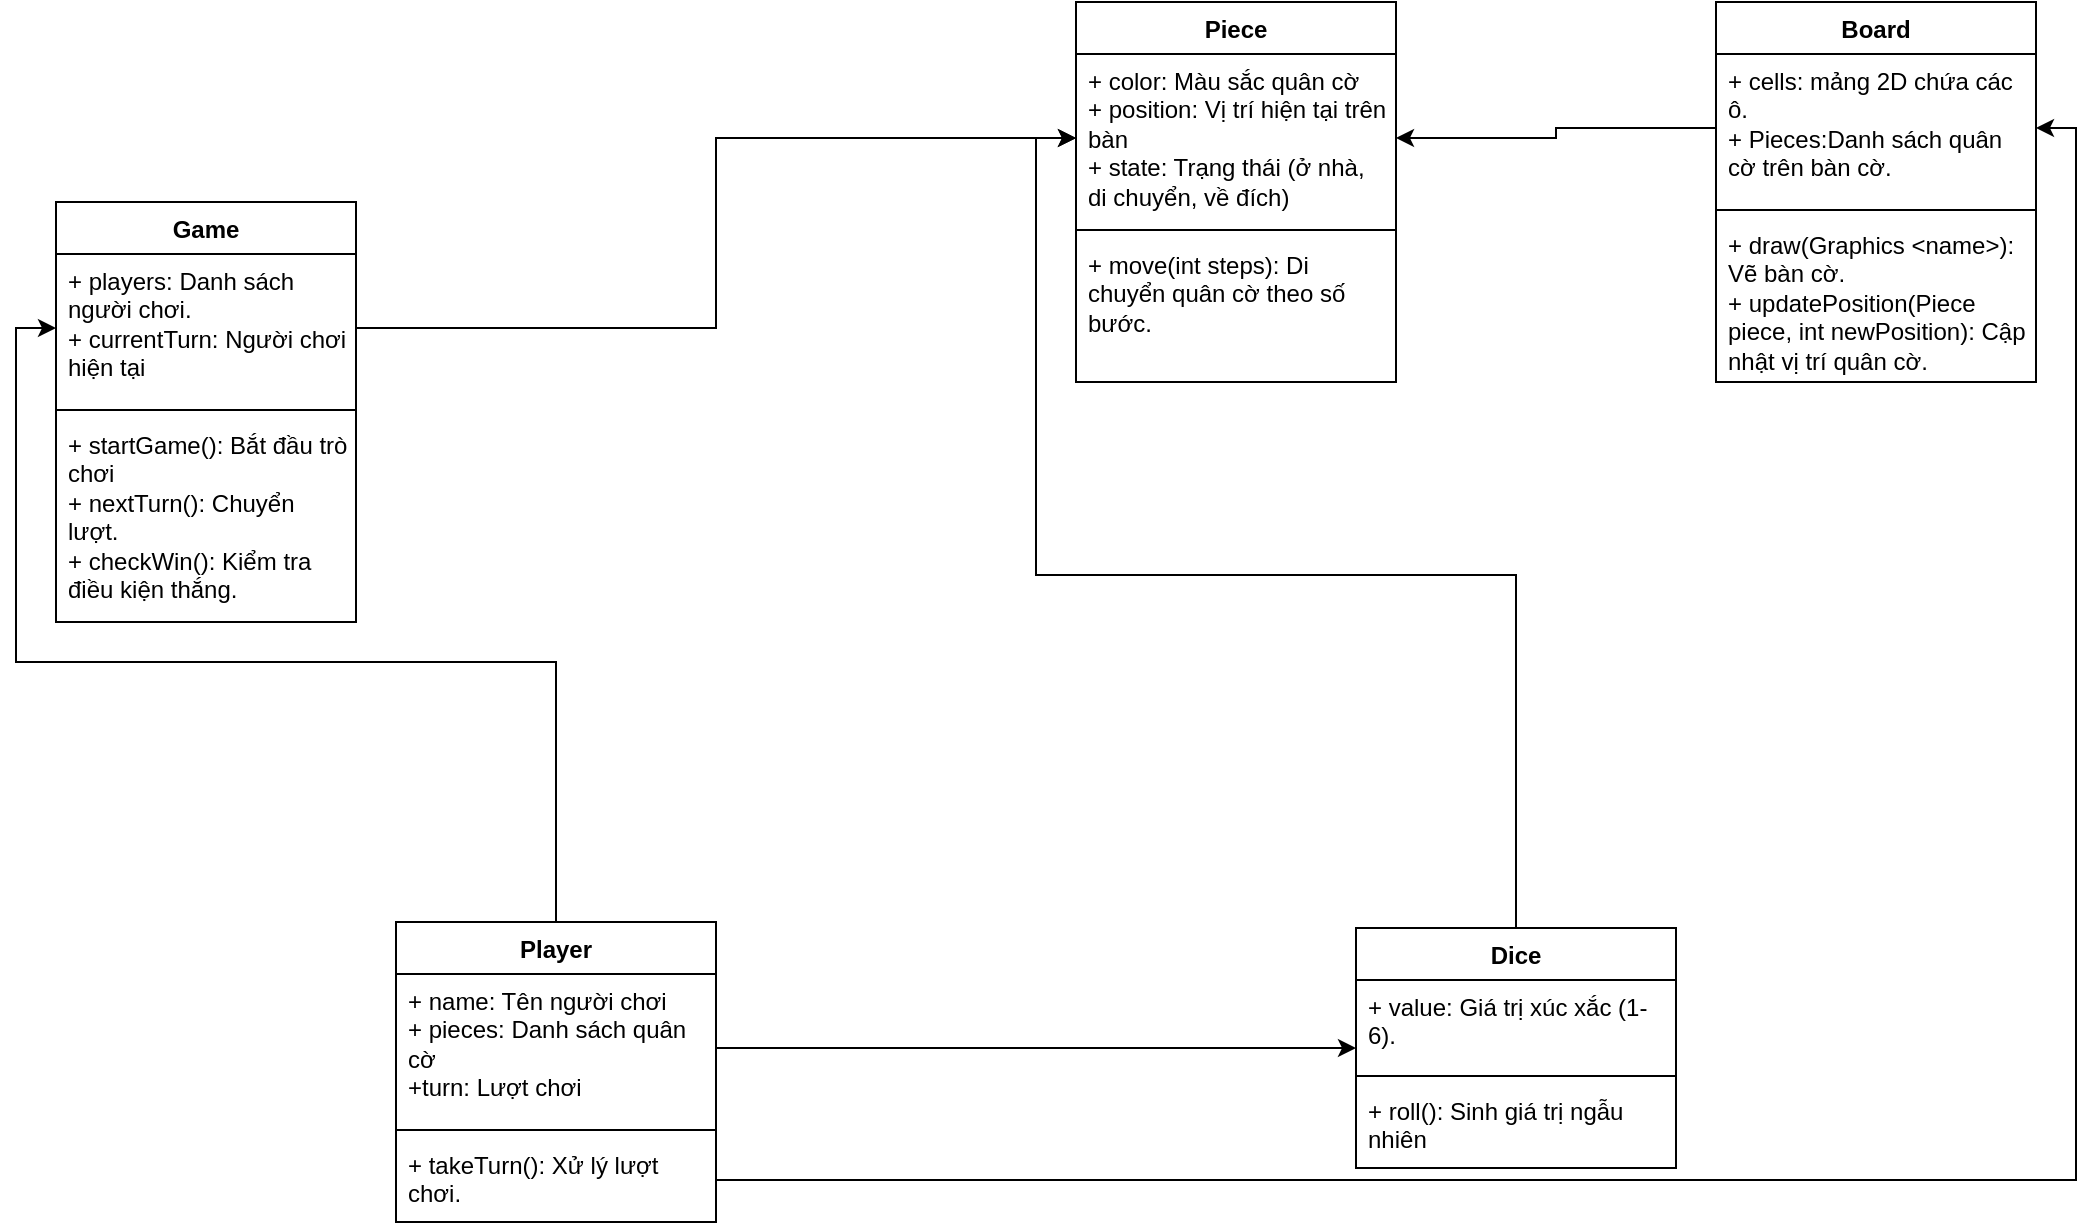<mxfile version="26.0.5">
  <diagram name="Trang-1" id="nM3GeSLZAt5k1y36EPF-">
    <mxGraphModel dx="1245" dy="768" grid="1" gridSize="10" guides="1" tooltips="1" connect="1" arrows="1" fold="1" page="1" pageScale="1" pageWidth="827" pageHeight="1169" math="0" shadow="0">
      <root>
        <mxCell id="0" />
        <mxCell id="1" parent="0" />
        <mxCell id="K7CtpThpVVTTBnfctwDa-1" value="Board" style="swimlane;fontStyle=1;align=center;verticalAlign=top;childLayout=stackLayout;horizontal=1;startSize=26;horizontalStack=0;resizeParent=1;resizeParentMax=0;resizeLast=0;collapsible=1;marginBottom=0;whiteSpace=wrap;html=1;" vertex="1" parent="1">
          <mxGeometry x="1020" y="80" width="160" height="190" as="geometry" />
        </mxCell>
        <mxCell id="K7CtpThpVVTTBnfctwDa-2" value="+ cells: mảng 2D chứa các ô.&lt;div&gt;+ Pieces:Danh sách quân cờ trên bàn cờ.&lt;/div&gt;" style="text;strokeColor=none;fillColor=none;align=left;verticalAlign=top;spacingLeft=4;spacingRight=4;overflow=hidden;rotatable=0;points=[[0,0.5],[1,0.5]];portConstraint=eastwest;whiteSpace=wrap;html=1;" vertex="1" parent="K7CtpThpVVTTBnfctwDa-1">
          <mxGeometry y="26" width="160" height="74" as="geometry" />
        </mxCell>
        <mxCell id="K7CtpThpVVTTBnfctwDa-3" value="" style="line;strokeWidth=1;fillColor=none;align=left;verticalAlign=middle;spacingTop=-1;spacingLeft=3;spacingRight=3;rotatable=0;labelPosition=right;points=[];portConstraint=eastwest;strokeColor=inherit;" vertex="1" parent="K7CtpThpVVTTBnfctwDa-1">
          <mxGeometry y="100" width="160" height="8" as="geometry" />
        </mxCell>
        <mxCell id="K7CtpThpVVTTBnfctwDa-4" value="+ draw(Graphics &amp;lt;name&amp;gt;): Vẽ bàn cờ.&lt;div&gt;+ updatePosition(Piece piece, int newPosition): Cập nhật vị trí quân cờ.&lt;/div&gt;" style="text;strokeColor=none;fillColor=none;align=left;verticalAlign=top;spacingLeft=4;spacingRight=4;overflow=hidden;rotatable=0;points=[[0,0.5],[1,0.5]];portConstraint=eastwest;whiteSpace=wrap;html=1;" vertex="1" parent="K7CtpThpVVTTBnfctwDa-1">
          <mxGeometry y="108" width="160" height="82" as="geometry" />
        </mxCell>
        <mxCell id="K7CtpThpVVTTBnfctwDa-5" value="Piece" style="swimlane;fontStyle=1;align=center;verticalAlign=top;childLayout=stackLayout;horizontal=1;startSize=26;horizontalStack=0;resizeParent=1;resizeParentMax=0;resizeLast=0;collapsible=1;marginBottom=0;whiteSpace=wrap;html=1;" vertex="1" parent="1">
          <mxGeometry x="700" y="80" width="160" height="190" as="geometry" />
        </mxCell>
        <mxCell id="K7CtpThpVVTTBnfctwDa-6" value="+ color: Màu sắc quân cờ&lt;div&gt;+ position: Vị trí hiện tại trên bàn&lt;/div&gt;&lt;div&gt;+ state: Trạng thái (ở nhà, di chuyển, về đích)&lt;/div&gt;" style="text;strokeColor=none;fillColor=none;align=left;verticalAlign=top;spacingLeft=4;spacingRight=4;overflow=hidden;rotatable=0;points=[[0,0.5],[1,0.5]];portConstraint=eastwest;whiteSpace=wrap;html=1;" vertex="1" parent="K7CtpThpVVTTBnfctwDa-5">
          <mxGeometry y="26" width="160" height="84" as="geometry" />
        </mxCell>
        <mxCell id="K7CtpThpVVTTBnfctwDa-7" value="" style="line;strokeWidth=1;fillColor=none;align=left;verticalAlign=middle;spacingTop=-1;spacingLeft=3;spacingRight=3;rotatable=0;labelPosition=right;points=[];portConstraint=eastwest;strokeColor=inherit;" vertex="1" parent="K7CtpThpVVTTBnfctwDa-5">
          <mxGeometry y="110" width="160" height="8" as="geometry" />
        </mxCell>
        <mxCell id="K7CtpThpVVTTBnfctwDa-8" value="+ move(int steps): Di chuyển quân cờ theo số bước." style="text;strokeColor=none;fillColor=none;align=left;verticalAlign=top;spacingLeft=4;spacingRight=4;overflow=hidden;rotatable=0;points=[[0,0.5],[1,0.5]];portConstraint=eastwest;whiteSpace=wrap;html=1;" vertex="1" parent="K7CtpThpVVTTBnfctwDa-5">
          <mxGeometry y="118" width="160" height="72" as="geometry" />
        </mxCell>
        <mxCell id="K7CtpThpVVTTBnfctwDa-24" style="edgeStyle=orthogonalEdgeStyle;rounded=0;orthogonalLoop=1;jettySize=auto;html=1;exitX=0.5;exitY=0;exitDx=0;exitDy=0;entryX=0;entryY=0.5;entryDx=0;entryDy=0;" edge="1" parent="1" source="K7CtpThpVVTTBnfctwDa-9" target="K7CtpThpVVTTBnfctwDa-18">
          <mxGeometry relative="1" as="geometry" />
        </mxCell>
        <mxCell id="K7CtpThpVVTTBnfctwDa-9" value="Player" style="swimlane;fontStyle=1;align=center;verticalAlign=top;childLayout=stackLayout;horizontal=1;startSize=26;horizontalStack=0;resizeParent=1;resizeParentMax=0;resizeLast=0;collapsible=1;marginBottom=0;whiteSpace=wrap;html=1;" vertex="1" parent="1">
          <mxGeometry x="360" y="540" width="160" height="150" as="geometry" />
        </mxCell>
        <mxCell id="K7CtpThpVVTTBnfctwDa-10" value="+ name: Tên người chơi&lt;div&gt;+ pieces: Danh sách quân cờ&lt;/div&gt;&lt;div&gt;+turn: Lượt chơi&lt;/div&gt;" style="text;strokeColor=none;fillColor=none;align=left;verticalAlign=top;spacingLeft=4;spacingRight=4;overflow=hidden;rotatable=0;points=[[0,0.5],[1,0.5]];portConstraint=eastwest;whiteSpace=wrap;html=1;" vertex="1" parent="K7CtpThpVVTTBnfctwDa-9">
          <mxGeometry y="26" width="160" height="74" as="geometry" />
        </mxCell>
        <mxCell id="K7CtpThpVVTTBnfctwDa-11" value="" style="line;strokeWidth=1;fillColor=none;align=left;verticalAlign=middle;spacingTop=-1;spacingLeft=3;spacingRight=3;rotatable=0;labelPosition=right;points=[];portConstraint=eastwest;strokeColor=inherit;" vertex="1" parent="K7CtpThpVVTTBnfctwDa-9">
          <mxGeometry y="100" width="160" height="8" as="geometry" />
        </mxCell>
        <mxCell id="K7CtpThpVVTTBnfctwDa-12" value="+ takeTurn(): Xử lý lượt chơi." style="text;strokeColor=none;fillColor=none;align=left;verticalAlign=top;spacingLeft=4;spacingRight=4;overflow=hidden;rotatable=0;points=[[0,0.5],[1,0.5]];portConstraint=eastwest;whiteSpace=wrap;html=1;" vertex="1" parent="K7CtpThpVVTTBnfctwDa-9">
          <mxGeometry y="108" width="160" height="42" as="geometry" />
        </mxCell>
        <mxCell id="K7CtpThpVVTTBnfctwDa-28" style="edgeStyle=orthogonalEdgeStyle;rounded=0;orthogonalLoop=1;jettySize=auto;html=1;exitX=0.5;exitY=0;exitDx=0;exitDy=0;entryX=0;entryY=0.5;entryDx=0;entryDy=0;" edge="1" parent="1" source="K7CtpThpVVTTBnfctwDa-13" target="K7CtpThpVVTTBnfctwDa-6">
          <mxGeometry relative="1" as="geometry" />
        </mxCell>
        <mxCell id="K7CtpThpVVTTBnfctwDa-13" value="Dice" style="swimlane;fontStyle=1;align=center;verticalAlign=top;childLayout=stackLayout;horizontal=1;startSize=26;horizontalStack=0;resizeParent=1;resizeParentMax=0;resizeLast=0;collapsible=1;marginBottom=0;whiteSpace=wrap;html=1;" vertex="1" parent="1">
          <mxGeometry x="840" y="543" width="160" height="120" as="geometry" />
        </mxCell>
        <mxCell id="K7CtpThpVVTTBnfctwDa-14" value="+ value: Giá trị xúc xắc (1-6)." style="text;strokeColor=none;fillColor=none;align=left;verticalAlign=top;spacingLeft=4;spacingRight=4;overflow=hidden;rotatable=0;points=[[0,0.5],[1,0.5]];portConstraint=eastwest;whiteSpace=wrap;html=1;" vertex="1" parent="K7CtpThpVVTTBnfctwDa-13">
          <mxGeometry y="26" width="160" height="44" as="geometry" />
        </mxCell>
        <mxCell id="K7CtpThpVVTTBnfctwDa-15" value="" style="line;strokeWidth=1;fillColor=none;align=left;verticalAlign=middle;spacingTop=-1;spacingLeft=3;spacingRight=3;rotatable=0;labelPosition=right;points=[];portConstraint=eastwest;strokeColor=inherit;" vertex="1" parent="K7CtpThpVVTTBnfctwDa-13">
          <mxGeometry y="70" width="160" height="8" as="geometry" />
        </mxCell>
        <mxCell id="K7CtpThpVVTTBnfctwDa-16" value="+ roll(): Sinh giá trị ngẫu nhiên" style="text;strokeColor=none;fillColor=none;align=left;verticalAlign=top;spacingLeft=4;spacingRight=4;overflow=hidden;rotatable=0;points=[[0,0.5],[1,0.5]];portConstraint=eastwest;whiteSpace=wrap;html=1;" vertex="1" parent="K7CtpThpVVTTBnfctwDa-13">
          <mxGeometry y="78" width="160" height="42" as="geometry" />
        </mxCell>
        <mxCell id="K7CtpThpVVTTBnfctwDa-17" value="Game" style="swimlane;fontStyle=1;align=center;verticalAlign=top;childLayout=stackLayout;horizontal=1;startSize=26;horizontalStack=0;resizeParent=1;resizeParentMax=0;resizeLast=0;collapsible=1;marginBottom=0;whiteSpace=wrap;html=1;" vertex="1" parent="1">
          <mxGeometry x="190" y="180" width="150" height="210" as="geometry" />
        </mxCell>
        <mxCell id="K7CtpThpVVTTBnfctwDa-18" value="+ players: Danh sách người chơi.&lt;div&gt;+ currentTurn: Người chơi hiện tại&lt;/div&gt;" style="text;strokeColor=none;fillColor=none;align=left;verticalAlign=top;spacingLeft=4;spacingRight=4;overflow=hidden;rotatable=0;points=[[0,0.5],[1,0.5]];portConstraint=eastwest;whiteSpace=wrap;html=1;" vertex="1" parent="K7CtpThpVVTTBnfctwDa-17">
          <mxGeometry y="26" width="150" height="74" as="geometry" />
        </mxCell>
        <mxCell id="K7CtpThpVVTTBnfctwDa-19" value="" style="line;strokeWidth=1;fillColor=none;align=left;verticalAlign=middle;spacingTop=-1;spacingLeft=3;spacingRight=3;rotatable=0;labelPosition=right;points=[];portConstraint=eastwest;strokeColor=inherit;" vertex="1" parent="K7CtpThpVVTTBnfctwDa-17">
          <mxGeometry y="100" width="150" height="8" as="geometry" />
        </mxCell>
        <mxCell id="K7CtpThpVVTTBnfctwDa-20" value="+ startGame(): Bắt đầu trò chơi&lt;div&gt;+ nextTurn(): Chuyển lượt.&lt;/div&gt;&lt;div&gt;+ checkWin(): Kiểm tra điều kiện thắng.&lt;/div&gt;" style="text;strokeColor=none;fillColor=none;align=left;verticalAlign=top;spacingLeft=4;spacingRight=4;overflow=hidden;rotatable=0;points=[[0,0.5],[1,0.5]];portConstraint=eastwest;whiteSpace=wrap;html=1;" vertex="1" parent="K7CtpThpVVTTBnfctwDa-17">
          <mxGeometry y="108" width="150" height="102" as="geometry" />
        </mxCell>
        <mxCell id="K7CtpThpVVTTBnfctwDa-22" style="edgeStyle=orthogonalEdgeStyle;rounded=0;orthogonalLoop=1;jettySize=auto;html=1;exitX=1;exitY=0.5;exitDx=0;exitDy=0;entryX=0;entryY=0.5;entryDx=0;entryDy=0;" edge="1" parent="1" source="K7CtpThpVVTTBnfctwDa-10" target="K7CtpThpVVTTBnfctwDa-13">
          <mxGeometry relative="1" as="geometry" />
        </mxCell>
        <mxCell id="K7CtpThpVVTTBnfctwDa-27" style="edgeStyle=orthogonalEdgeStyle;rounded=0;orthogonalLoop=1;jettySize=auto;html=1;exitX=1;exitY=0.5;exitDx=0;exitDy=0;entryX=0;entryY=0.5;entryDx=0;entryDy=0;" edge="1" parent="1" source="K7CtpThpVVTTBnfctwDa-18" target="K7CtpThpVVTTBnfctwDa-6">
          <mxGeometry relative="1" as="geometry" />
        </mxCell>
        <mxCell id="K7CtpThpVVTTBnfctwDa-29" style="edgeStyle=orthogonalEdgeStyle;rounded=0;orthogonalLoop=1;jettySize=auto;html=1;exitX=0;exitY=0.5;exitDx=0;exitDy=0;entryX=1;entryY=0.5;entryDx=0;entryDy=0;" edge="1" parent="1" source="K7CtpThpVVTTBnfctwDa-2" target="K7CtpThpVVTTBnfctwDa-6">
          <mxGeometry relative="1" as="geometry" />
        </mxCell>
        <mxCell id="K7CtpThpVVTTBnfctwDa-30" style="edgeStyle=orthogonalEdgeStyle;rounded=0;orthogonalLoop=1;jettySize=auto;html=1;exitX=1;exitY=0.5;exitDx=0;exitDy=0;entryX=1;entryY=0.5;entryDx=0;entryDy=0;" edge="1" parent="1" source="K7CtpThpVVTTBnfctwDa-12" target="K7CtpThpVVTTBnfctwDa-2">
          <mxGeometry relative="1" as="geometry" />
        </mxCell>
      </root>
    </mxGraphModel>
  </diagram>
</mxfile>
